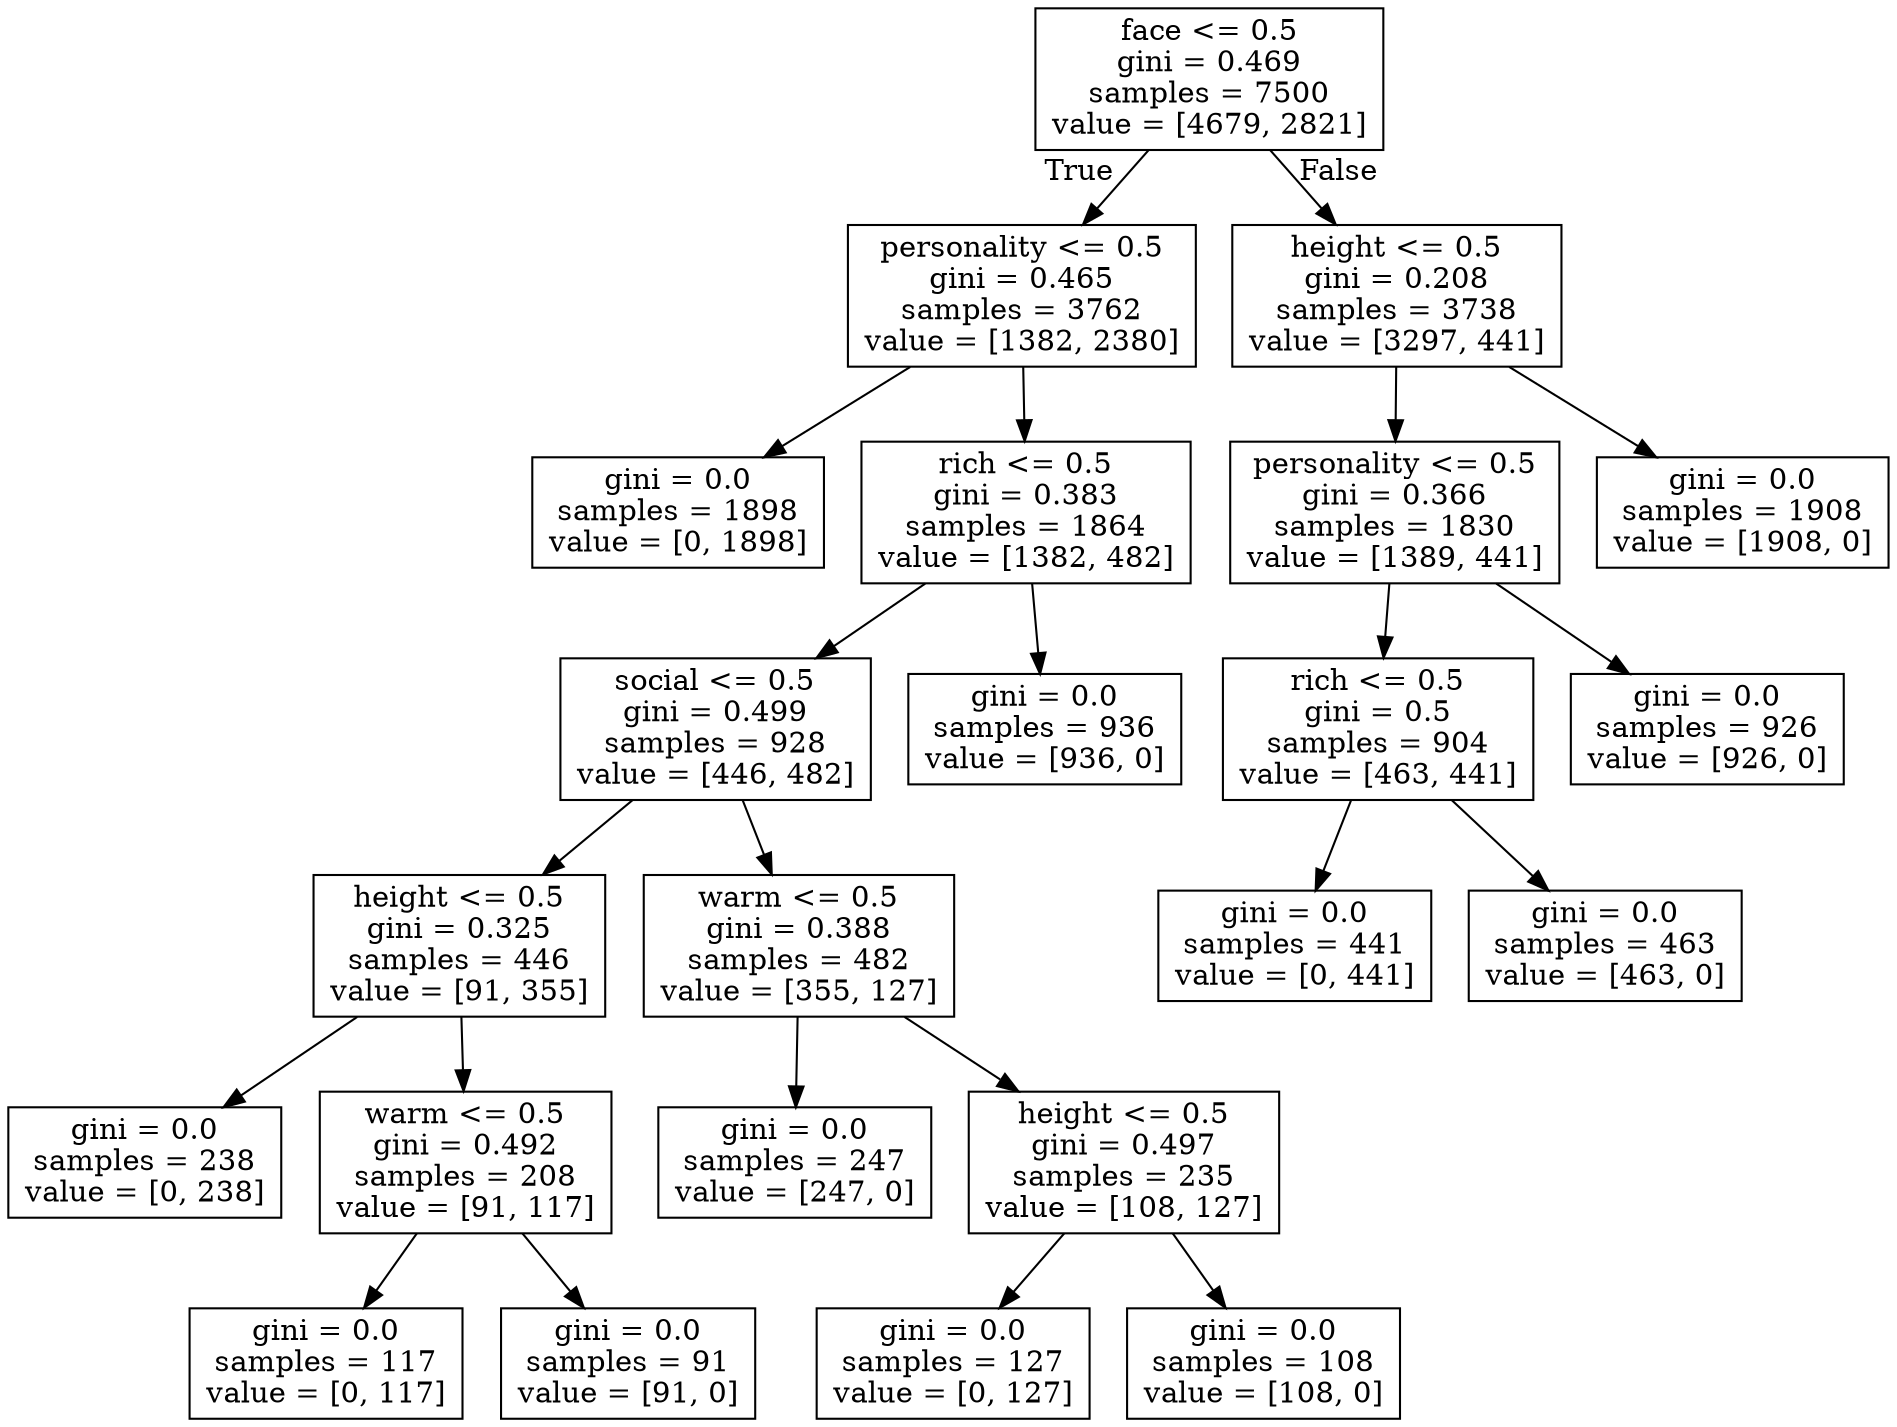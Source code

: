 digraph Tree {
node [shape=box] ;
0 [label="face <= 0.5\ngini = 0.469\nsamples = 7500\nvalue = [4679, 2821]"] ;
1 [label="personality <= 0.5\ngini = 0.465\nsamples = 3762\nvalue = [1382, 2380]"] ;
0 -> 1 [labeldistance=2.5, labelangle=45, headlabel="True"] ;
2 [label="gini = 0.0\nsamples = 1898\nvalue = [0, 1898]"] ;
1 -> 2 ;
3 [label="rich <= 0.5\ngini = 0.383\nsamples = 1864\nvalue = [1382, 482]"] ;
1 -> 3 ;
4 [label="social <= 0.5\ngini = 0.499\nsamples = 928\nvalue = [446, 482]"] ;
3 -> 4 ;
5 [label="height <= 0.5\ngini = 0.325\nsamples = 446\nvalue = [91, 355]"] ;
4 -> 5 ;
6 [label="gini = 0.0\nsamples = 238\nvalue = [0, 238]"] ;
5 -> 6 ;
7 [label="warm <= 0.5\ngini = 0.492\nsamples = 208\nvalue = [91, 117]"] ;
5 -> 7 ;
8 [label="gini = 0.0\nsamples = 117\nvalue = [0, 117]"] ;
7 -> 8 ;
9 [label="gini = 0.0\nsamples = 91\nvalue = [91, 0]"] ;
7 -> 9 ;
10 [label="warm <= 0.5\ngini = 0.388\nsamples = 482\nvalue = [355, 127]"] ;
4 -> 10 ;
11 [label="gini = 0.0\nsamples = 247\nvalue = [247, 0]"] ;
10 -> 11 ;
12 [label="height <= 0.5\ngini = 0.497\nsamples = 235\nvalue = [108, 127]"] ;
10 -> 12 ;
13 [label="gini = 0.0\nsamples = 127\nvalue = [0, 127]"] ;
12 -> 13 ;
14 [label="gini = 0.0\nsamples = 108\nvalue = [108, 0]"] ;
12 -> 14 ;
15 [label="gini = 0.0\nsamples = 936\nvalue = [936, 0]"] ;
3 -> 15 ;
16 [label="height <= 0.5\ngini = 0.208\nsamples = 3738\nvalue = [3297, 441]"] ;
0 -> 16 [labeldistance=2.5, labelangle=-45, headlabel="False"] ;
17 [label="personality <= 0.5\ngini = 0.366\nsamples = 1830\nvalue = [1389, 441]"] ;
16 -> 17 ;
18 [label="rich <= 0.5\ngini = 0.5\nsamples = 904\nvalue = [463, 441]"] ;
17 -> 18 ;
19 [label="gini = 0.0\nsamples = 441\nvalue = [0, 441]"] ;
18 -> 19 ;
20 [label="gini = 0.0\nsamples = 463\nvalue = [463, 0]"] ;
18 -> 20 ;
21 [label="gini = 0.0\nsamples = 926\nvalue = [926, 0]"] ;
17 -> 21 ;
22 [label="gini = 0.0\nsamples = 1908\nvalue = [1908, 0]"] ;
16 -> 22 ;
}